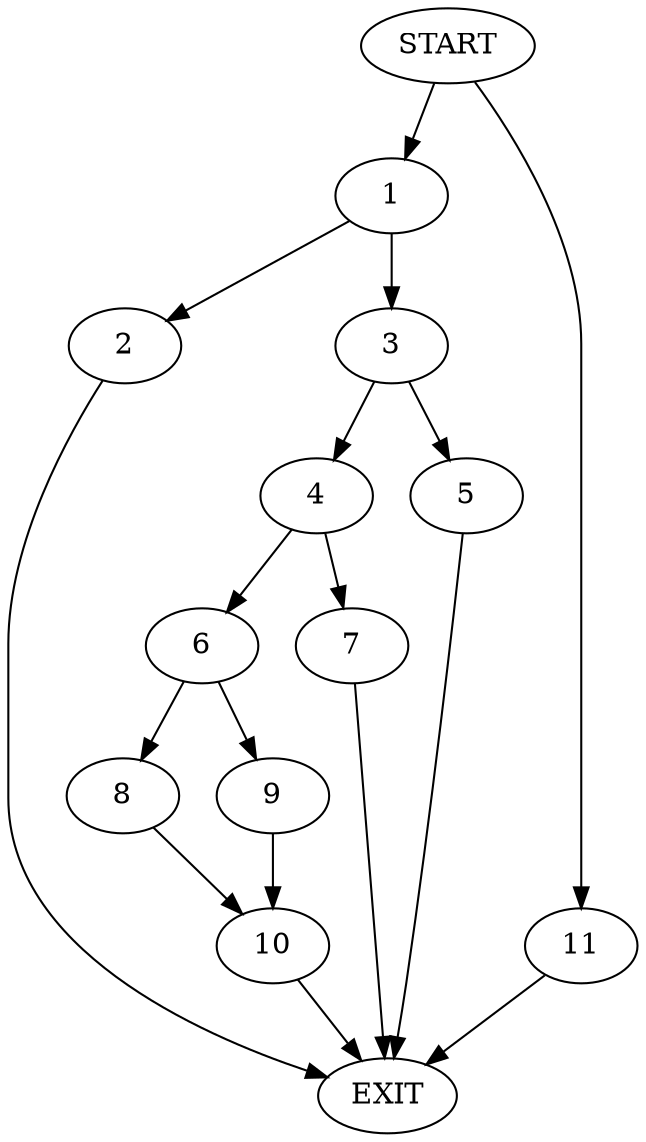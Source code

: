 digraph {
0 [label="START"]
12 [label="EXIT"]
0 -> 1
1 -> 2
1 -> 3
2 -> 12
3 -> 4
3 -> 5
5 -> 12
4 -> 6
4 -> 7
7 -> 12
6 -> 8
6 -> 9
8 -> 10
9 -> 10
10 -> 12
0 -> 11
11 -> 12
}

